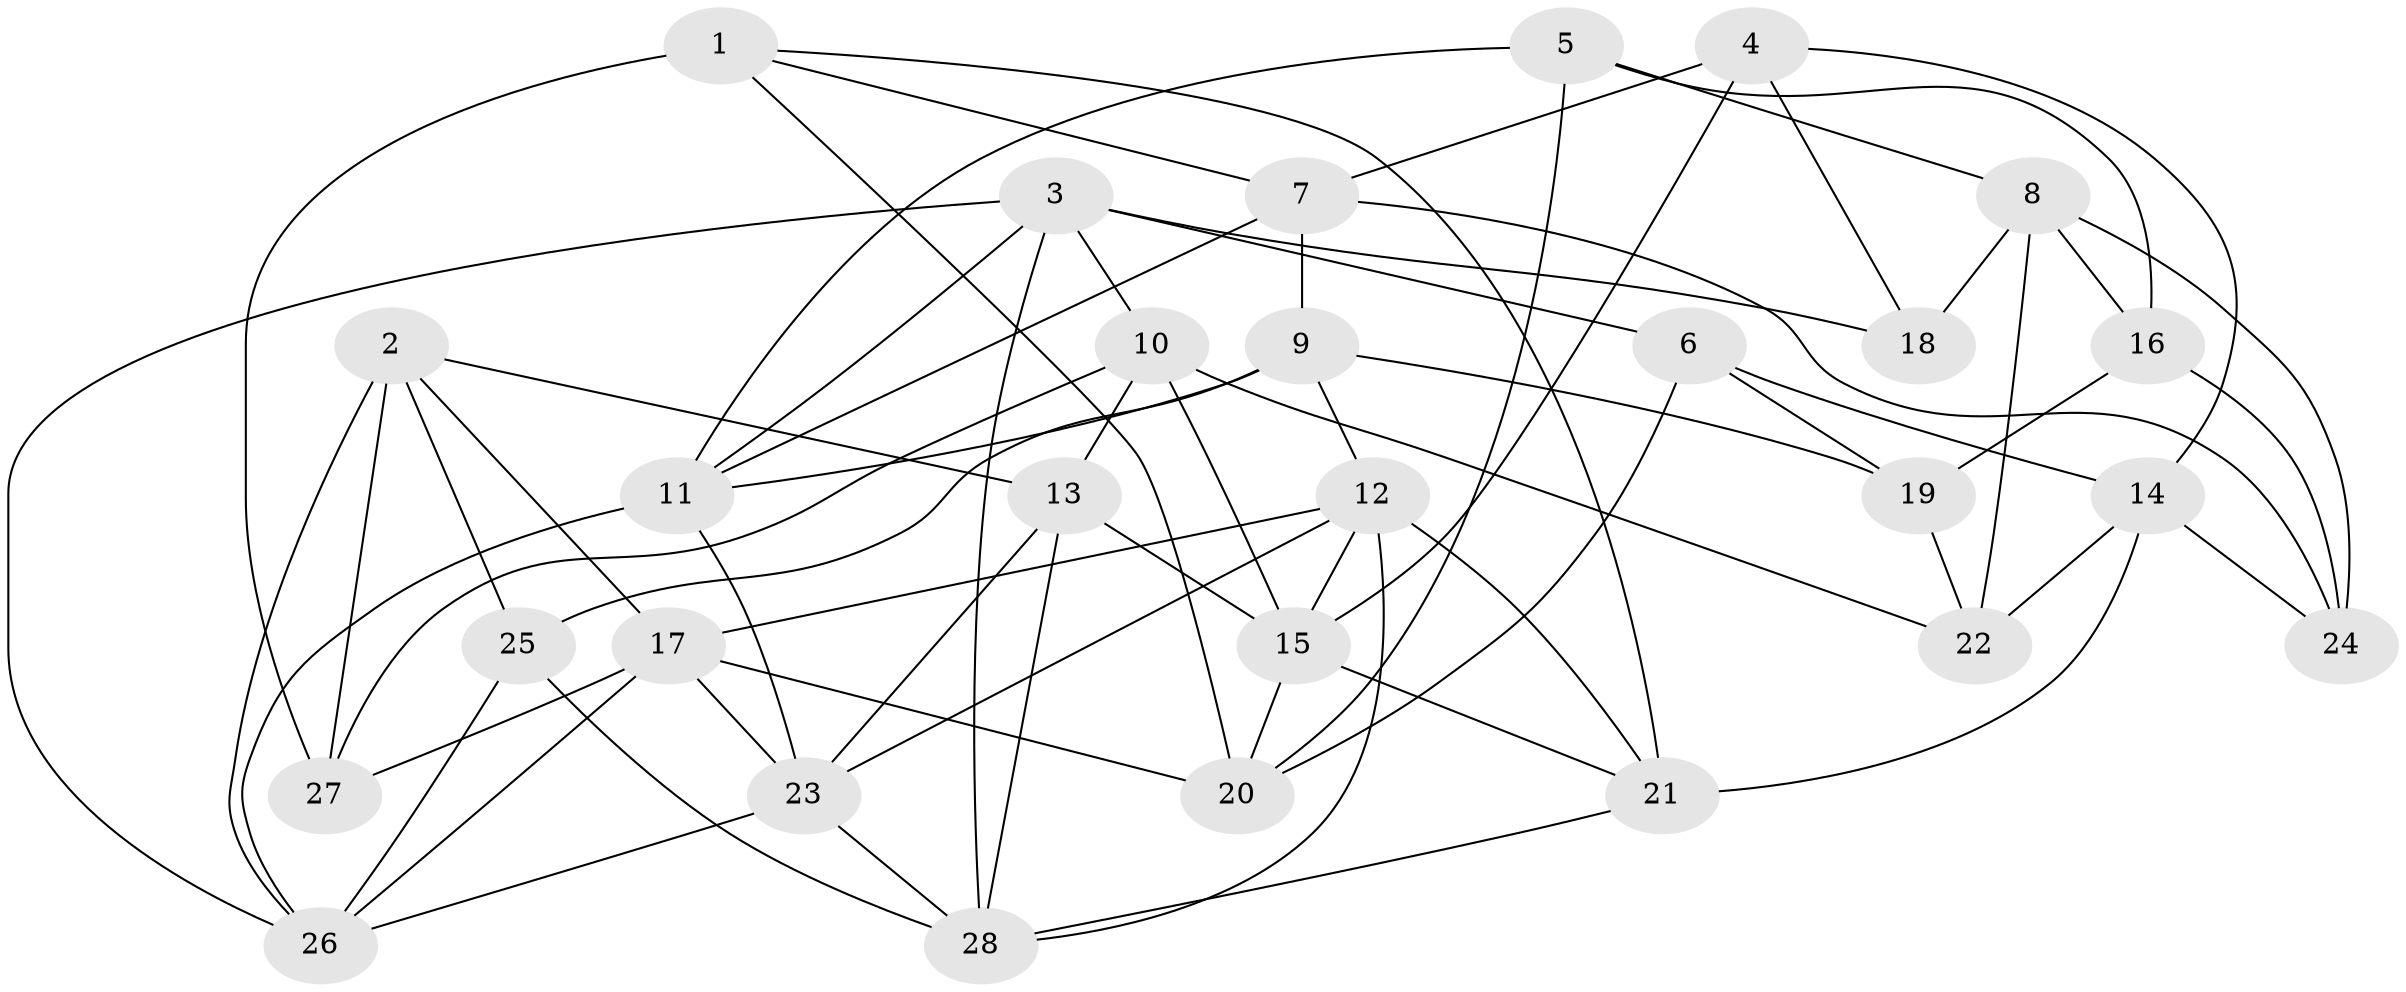 // original degree distribution, {4: 1.0}
// Generated by graph-tools (version 1.1) at 2025/03/03/09/25 03:03:06]
// undirected, 28 vertices, 68 edges
graph export_dot {
graph [start="1"]
  node [color=gray90,style=filled];
  1;
  2;
  3;
  4;
  5;
  6;
  7;
  8;
  9;
  10;
  11;
  12;
  13;
  14;
  15;
  16;
  17;
  18;
  19;
  20;
  21;
  22;
  23;
  24;
  25;
  26;
  27;
  28;
  1 -- 7 [weight=1.0];
  1 -- 20 [weight=2.0];
  1 -- 21 [weight=1.0];
  1 -- 27 [weight=2.0];
  2 -- 13 [weight=1.0];
  2 -- 17 [weight=1.0];
  2 -- 25 [weight=1.0];
  2 -- 26 [weight=1.0];
  2 -- 27 [weight=2.0];
  3 -- 6 [weight=1.0];
  3 -- 10 [weight=1.0];
  3 -- 11 [weight=1.0];
  3 -- 18 [weight=1.0];
  3 -- 26 [weight=1.0];
  3 -- 28 [weight=1.0];
  4 -- 7 [weight=2.0];
  4 -- 14 [weight=1.0];
  4 -- 15 [weight=1.0];
  4 -- 18 [weight=2.0];
  5 -- 8 [weight=1.0];
  5 -- 11 [weight=1.0];
  5 -- 16 [weight=1.0];
  5 -- 20 [weight=1.0];
  6 -- 14 [weight=1.0];
  6 -- 19 [weight=1.0];
  6 -- 20 [weight=1.0];
  7 -- 9 [weight=1.0];
  7 -- 11 [weight=1.0];
  7 -- 24 [weight=1.0];
  8 -- 16 [weight=1.0];
  8 -- 18 [weight=1.0];
  8 -- 22 [weight=1.0];
  8 -- 24 [weight=2.0];
  9 -- 11 [weight=1.0];
  9 -- 12 [weight=1.0];
  9 -- 19 [weight=2.0];
  9 -- 25 [weight=1.0];
  10 -- 13 [weight=2.0];
  10 -- 15 [weight=1.0];
  10 -- 22 [weight=1.0];
  10 -- 27 [weight=1.0];
  11 -- 23 [weight=1.0];
  11 -- 26 [weight=1.0];
  12 -- 15 [weight=1.0];
  12 -- 17 [weight=1.0];
  12 -- 21 [weight=1.0];
  12 -- 23 [weight=1.0];
  12 -- 28 [weight=1.0];
  13 -- 15 [weight=1.0];
  13 -- 23 [weight=1.0];
  13 -- 28 [weight=1.0];
  14 -- 21 [weight=2.0];
  14 -- 22 [weight=1.0];
  14 -- 24 [weight=1.0];
  15 -- 20 [weight=1.0];
  15 -- 21 [weight=1.0];
  16 -- 19 [weight=2.0];
  16 -- 24 [weight=2.0];
  17 -- 20 [weight=1.0];
  17 -- 23 [weight=1.0];
  17 -- 26 [weight=1.0];
  17 -- 27 [weight=1.0];
  19 -- 22 [weight=1.0];
  21 -- 28 [weight=1.0];
  23 -- 26 [weight=1.0];
  23 -- 28 [weight=1.0];
  25 -- 26 [weight=1.0];
  25 -- 28 [weight=1.0];
}

